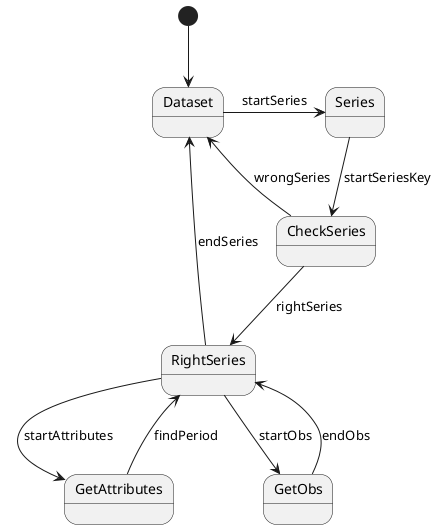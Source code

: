 @startuml
'https://plantuml.com/state-diagram

[*] -->Dataset
Dataset -> Series : startSeries
Series --> CheckSeries: startSeriesKey
CheckSeries --> RightSeries: rightSeries
CheckSeries --> Dataset: wrongSeries
RightSeries --> Dataset: endSeries

RightSeries --> GetAttributes: startAttributes
GetAttributes --> RightSeries: findPeriod
RightSeries --> GetObs: startObs
GetObs --> RightSeries: endObs

@enduml